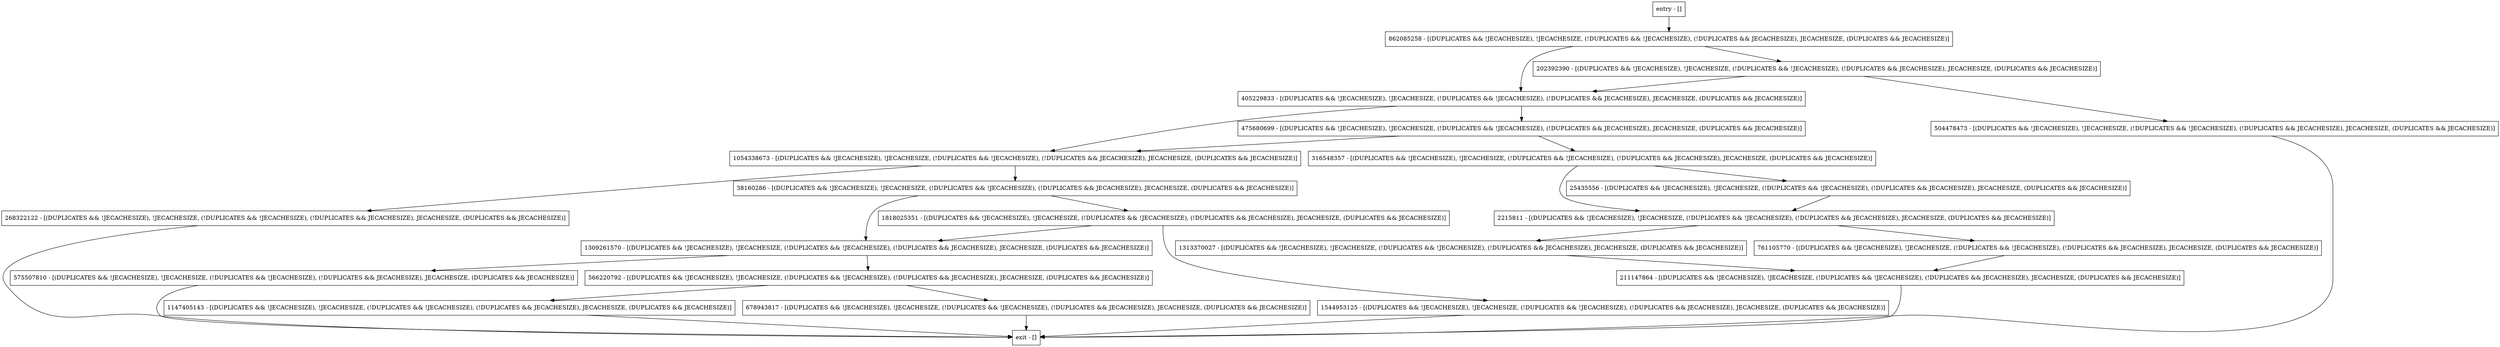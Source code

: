 digraph getWritableLocker {
node [shape=record];
316548357 [label="316548357 - [(DUPLICATES && !JECACHESIZE), !JECACHESIZE, (!DUPLICATES && !JECACHESIZE), (!DUPLICATES && JECACHESIZE), JECACHESIZE, (DUPLICATES && JECACHESIZE)]"];
1544953125 [label="1544953125 - [(DUPLICATES && !JECACHESIZE), !JECACHESIZE, (!DUPLICATES && !JECACHESIZE), (!DUPLICATES && JECACHESIZE), JECACHESIZE, (DUPLICATES && JECACHESIZE)]"];
2215811 [label="2215811 - [(DUPLICATES && !JECACHESIZE), !JECACHESIZE, (!DUPLICATES && !JECACHESIZE), (!DUPLICATES && JECACHESIZE), JECACHESIZE, (DUPLICATES && JECACHESIZE)]"];
1313370027 [label="1313370027 - [(DUPLICATES && !JECACHESIZE), !JECACHESIZE, (!DUPLICATES && !JECACHESIZE), (!DUPLICATES && JECACHESIZE), JECACHESIZE, (DUPLICATES && JECACHESIZE)]"];
1309261570 [label="1309261570 - [(DUPLICATES && !JECACHESIZE), !JECACHESIZE, (!DUPLICATES && !JECACHESIZE), (!DUPLICATES && JECACHESIZE), JECACHESIZE, (DUPLICATES && JECACHESIZE)]"];
211147864 [label="211147864 - [(DUPLICATES && !JECACHESIZE), !JECACHESIZE, (!DUPLICATES && !JECACHESIZE), (!DUPLICATES && JECACHESIZE), JECACHESIZE, (DUPLICATES && JECACHESIZE)]"];
575507810 [label="575507810 - [(DUPLICATES && !JECACHESIZE), !JECACHESIZE, (!DUPLICATES && !JECACHESIZE), (!DUPLICATES && JECACHESIZE), JECACHESIZE, (DUPLICATES && JECACHESIZE)]"];
25435556 [label="25435556 - [(DUPLICATES && !JECACHESIZE), !JECACHESIZE, (!DUPLICATES && !JECACHESIZE), (!DUPLICATES && JECACHESIZE), JECACHESIZE, (DUPLICATES && JECACHESIZE)]"];
268322122 [label="268322122 - [(DUPLICATES && !JECACHESIZE), !JECACHESIZE, (!DUPLICATES && !JECACHESIZE), (!DUPLICATES && JECACHESIZE), JECACHESIZE, (DUPLICATES && JECACHESIZE)]"];
1054338673 [label="1054338673 - [(DUPLICATES && !JECACHESIZE), !JECACHESIZE, (!DUPLICATES && !JECACHESIZE), (!DUPLICATES && JECACHESIZE), JECACHESIZE, (DUPLICATES && JECACHESIZE)]"];
405229833 [label="405229833 - [(DUPLICATES && !JECACHESIZE), !JECACHESIZE, (!DUPLICATES && !JECACHESIZE), (!DUPLICATES && JECACHESIZE), JECACHESIZE, (DUPLICATES && JECACHESIZE)]"];
1147405143 [label="1147405143 - [(DUPLICATES && !JECACHESIZE), !JECACHESIZE, (!DUPLICATES && !JECACHESIZE), (!DUPLICATES && JECACHESIZE), JECACHESIZE, (DUPLICATES && JECACHESIZE)]"];
38160286 [label="38160286 - [(DUPLICATES && !JECACHESIZE), !JECACHESIZE, (!DUPLICATES && !JECACHESIZE), (!DUPLICATES && JECACHESIZE), JECACHESIZE, (DUPLICATES && JECACHESIZE)]"];
504478473 [label="504478473 - [(DUPLICATES && !JECACHESIZE), !JECACHESIZE, (!DUPLICATES && !JECACHESIZE), (!DUPLICATES && JECACHESIZE), JECACHESIZE, (DUPLICATES && JECACHESIZE)]"];
entry [label="entry - []"];
exit [label="exit - []"];
566220792 [label="566220792 - [(DUPLICATES && !JECACHESIZE), !JECACHESIZE, (!DUPLICATES && !JECACHESIZE), (!DUPLICATES && JECACHESIZE), JECACHESIZE, (DUPLICATES && JECACHESIZE)]"];
761105770 [label="761105770 - [(DUPLICATES && !JECACHESIZE), !JECACHESIZE, (!DUPLICATES && !JECACHESIZE), (!DUPLICATES && JECACHESIZE), JECACHESIZE, (DUPLICATES && JECACHESIZE)]"];
1818025351 [label="1818025351 - [(DUPLICATES && !JECACHESIZE), !JECACHESIZE, (!DUPLICATES && !JECACHESIZE), (!DUPLICATES && JECACHESIZE), JECACHESIZE, (DUPLICATES && JECACHESIZE)]"];
475680699 [label="475680699 - [(DUPLICATES && !JECACHESIZE), !JECACHESIZE, (!DUPLICATES && !JECACHESIZE), (!DUPLICATES && JECACHESIZE), JECACHESIZE, (DUPLICATES && JECACHESIZE)]"];
862085258 [label="862085258 - [(DUPLICATES && !JECACHESIZE), !JECACHESIZE, (!DUPLICATES && !JECACHESIZE), (!DUPLICATES && JECACHESIZE), JECACHESIZE, (DUPLICATES && JECACHESIZE)]"];
678943817 [label="678943817 - [(DUPLICATES && !JECACHESIZE), !JECACHESIZE, (!DUPLICATES && !JECACHESIZE), (!DUPLICATES && JECACHESIZE), JECACHESIZE, (DUPLICATES && JECACHESIZE)]"];
202392390 [label="202392390 - [(DUPLICATES && !JECACHESIZE), !JECACHESIZE, (!DUPLICATES && !JECACHESIZE), (!DUPLICATES && JECACHESIZE), JECACHESIZE, (DUPLICATES && JECACHESIZE)]"];
entry;
exit;
316548357 -> 2215811;
316548357 -> 25435556;
1544953125 -> exit;
2215811 -> 1313370027;
2215811 -> 761105770;
1313370027 -> 211147864;
1309261570 -> 566220792;
1309261570 -> 575507810;
211147864 -> exit;
575507810 -> exit;
25435556 -> 2215811;
268322122 -> exit;
1054338673 -> 268322122;
1054338673 -> 38160286;
405229833 -> 475680699;
405229833 -> 1054338673;
1147405143 -> exit;
38160286 -> 1309261570;
38160286 -> 1818025351;
504478473 -> exit;
entry -> 862085258;
566220792 -> 678943817;
566220792 -> 1147405143;
761105770 -> 211147864;
1818025351 -> 1544953125;
1818025351 -> 1309261570;
475680699 -> 316548357;
475680699 -> 1054338673;
862085258 -> 202392390;
862085258 -> 405229833;
678943817 -> exit;
202392390 -> 504478473;
202392390 -> 405229833;
}
